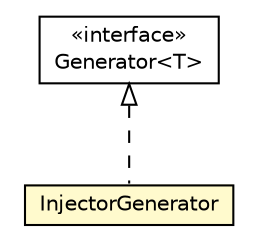 #!/usr/local/bin/dot
#
# Class diagram 
# Generated by UMLGraph version 5.1 (http://www.umlgraph.org/)
#

digraph G {
	edge [fontname="Helvetica",fontsize=10,labelfontname="Helvetica",labelfontsize=10];
	node [fontname="Helvetica",fontsize=10,shape=plaintext];
	nodesep=0.25;
	ranksep=0.5;
	// org.androidtransfuse.gen.Generator<T>
	c64876 [label=<<table title="org.androidtransfuse.gen.Generator" border="0" cellborder="1" cellspacing="0" cellpadding="2" port="p" href="./Generator.html">
		<tr><td><table border="0" cellspacing="0" cellpadding="1">
<tr><td align="center" balign="center"> &#171;interface&#187; </td></tr>
<tr><td align="center" balign="center"> Generator&lt;T&gt; </td></tr>
		</table></td></tr>
		</table>>, fontname="Helvetica", fontcolor="black", fontsize=10.0];
	// org.androidtransfuse.gen.InjectorGenerator
	c64877 [label=<<table title="org.androidtransfuse.gen.InjectorGenerator" border="0" cellborder="1" cellspacing="0" cellpadding="2" port="p" bgcolor="lemonChiffon" href="./InjectorGenerator.html">
		<tr><td><table border="0" cellspacing="0" cellpadding="1">
<tr><td align="center" balign="center"> InjectorGenerator </td></tr>
		</table></td></tr>
		</table>>, fontname="Helvetica", fontcolor="black", fontsize=10.0];
	//org.androidtransfuse.gen.InjectorGenerator implements org.androidtransfuse.gen.Generator<T>
	c64876:p -> c64877:p [dir=back,arrowtail=empty,style=dashed];
}

